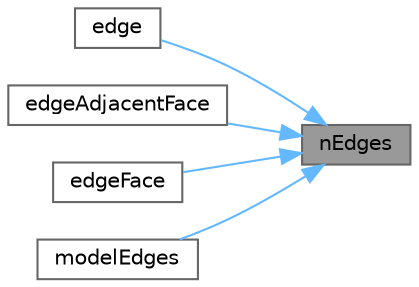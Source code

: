 digraph "nEdges"
{
 // LATEX_PDF_SIZE
  bgcolor="transparent";
  edge [fontname=Helvetica,fontsize=10,labelfontname=Helvetica,labelfontsize=10];
  node [fontname=Helvetica,fontsize=10,shape=box,height=0.2,width=0.4];
  rankdir="RL";
  Node1 [id="Node000001",label="nEdges",height=0.2,width=0.4,color="gray40", fillcolor="grey60", style="filled", fontcolor="black",tooltip=" "];
  Node1 -> Node2 [id="edge1_Node000001_Node000002",dir="back",color="steelblue1",style="solid",tooltip=" "];
  Node2 [id="Node000002",label="edge",height=0.2,width=0.4,color="grey40", fillcolor="white", style="filled",URL="$classFoam_1_1tetCell.html#a10898786479d1e3f80428259f8d7e69d",tooltip=" "];
  Node1 -> Node3 [id="edge2_Node000001_Node000003",dir="back",color="steelblue1",style="solid",tooltip=" "];
  Node3 [id="Node000003",label="edgeAdjacentFace",height=0.2,width=0.4,color="grey40", fillcolor="white", style="filled",URL="$classFoam_1_1tetCell.html#a888f31fcc52332307fd364a4d2009a58",tooltip=" "];
  Node1 -> Node4 [id="edge3_Node000001_Node000004",dir="back",color="steelblue1",style="solid",tooltip=" "];
  Node4 [id="Node000004",label="edgeFace",height=0.2,width=0.4,color="grey40", fillcolor="white", style="filled",URL="$classFoam_1_1tetCell.html#a4632c971535121102a8be4595015f08c",tooltip=" "];
  Node1 -> Node5 [id="edge4_Node000001_Node000005",dir="back",color="steelblue1",style="solid",tooltip=" "];
  Node5 [id="Node000005",label="modelEdges",height=0.2,width=0.4,color="grey40", fillcolor="white", style="filled",URL="$classFoam_1_1tetCell.html#a8d9a34588853ffd57d6728dd8feb9f58",tooltip=" "];
}
